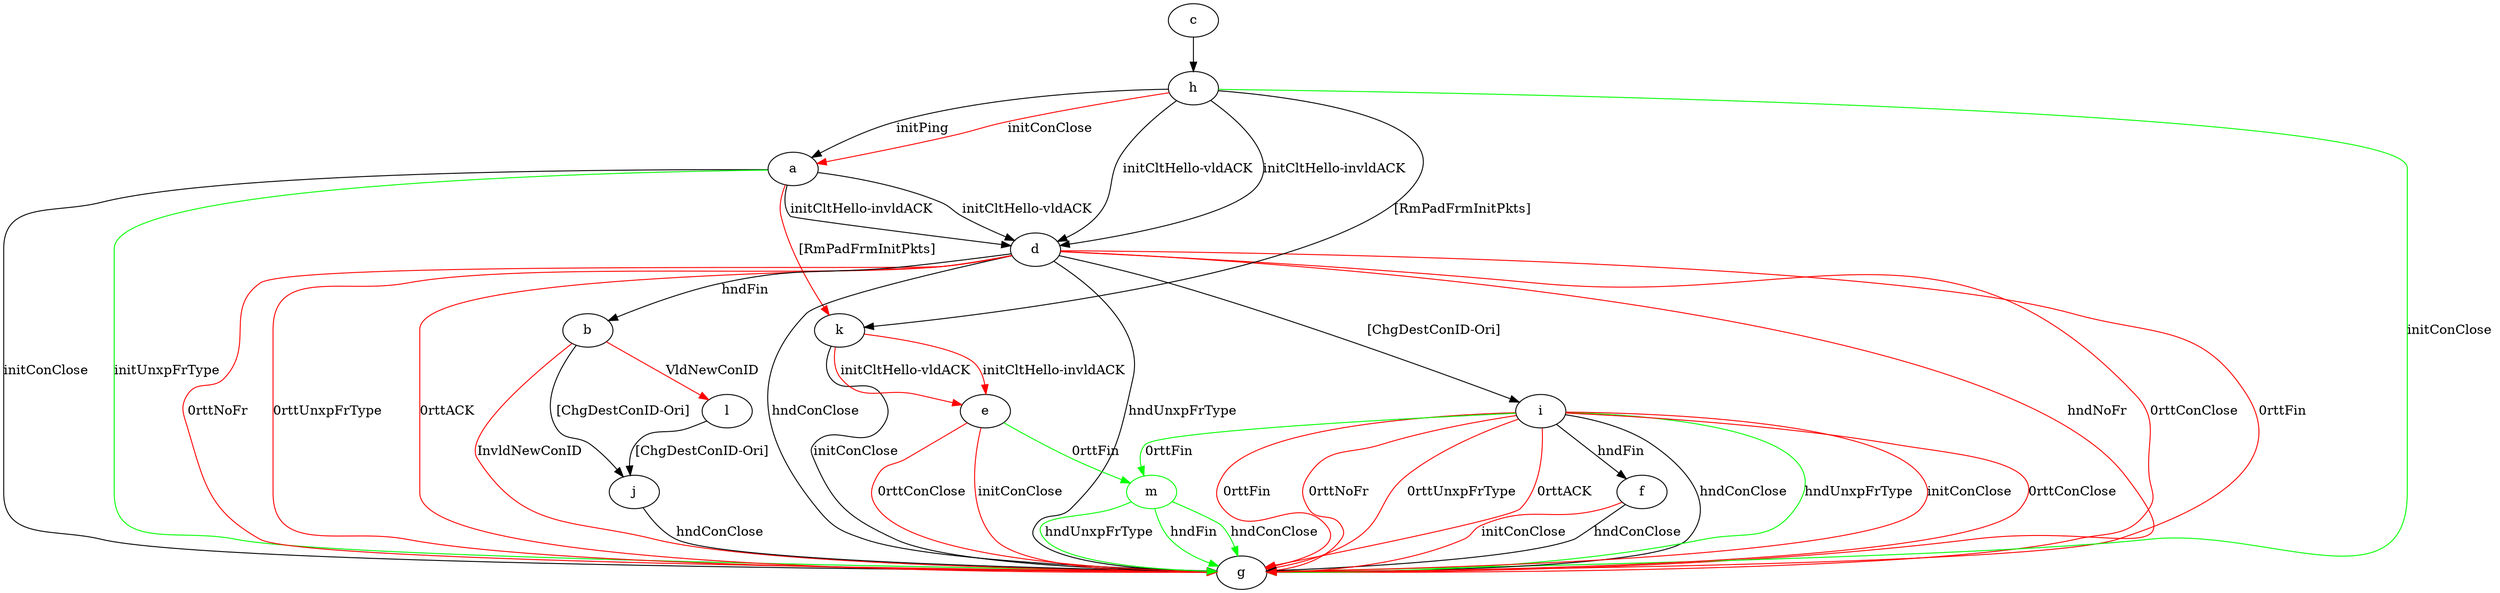 digraph "" {
	a -> d	[key=0,
		label="initCltHello-vldACK "];
	a -> d	[key=1,
		label="initCltHello-invldACK "];
	a -> g	[key=0,
		label="initConClose "];
	a -> g	[key=1,
		color=green,
		label="initUnxpFrType "];
	a -> k	[key=0,
		color=red,
		label="[RmPadFrmInitPkts] "];
	b -> g	[key=0,
		color=red,
		label="InvldNewConID "];
	b -> j	[key=0,
		label="[ChgDestConID-Ori] "];
	b -> l	[key=0,
		color=red,
		label="VldNewConID "];
	c -> h	[key=0];
	d -> b	[key=0,
		label="hndFin "];
	d -> g	[key=0,
		label="hndConClose "];
	d -> g	[key=1,
		label="hndUnxpFrType "];
	d -> g	[key=2,
		color=red,
		label="hndNoFr "];
	d -> g	[key=3,
		color=red,
		label="0rttConClose "];
	d -> g	[key=4,
		color=red,
		label="0rttFin "];
	d -> g	[key=5,
		color=red,
		label="0rttNoFr "];
	d -> g	[key=6,
		color=red,
		label="0rttUnxpFrType "];
	d -> g	[key=7,
		color=red,
		label="0rttACK "];
	d -> i	[key=0,
		label="[ChgDestConID-Ori] "];
	e -> g	[key=0,
		color=red,
		label="initConClose "];
	e -> g	[key=1,
		color=red,
		label="0rttConClose "];
	m	[color=green];
	e -> m	[key=0,
		color=green,
		label="0rttFin "];
	f -> g	[key=0,
		label="hndConClose "];
	f -> g	[key=1,
		color=red,
		label="initConClose "];
	h -> a	[key=0,
		label="initPing "];
	h -> a	[key=1,
		color=red,
		label="initConClose "];
	h -> d	[key=0,
		label="initCltHello-vldACK "];
	h -> d	[key=1,
		label="initCltHello-invldACK "];
	h -> g	[key=0,
		color=green,
		label="initConClose "];
	h -> k	[key=0,
		label="[RmPadFrmInitPkts] "];
	i -> f	[key=0,
		label="hndFin "];
	i -> g	[key=0,
		label="hndConClose "];
	i -> g	[key=1,
		color=green,
		label="hndUnxpFrType "];
	i -> g	[key=2,
		color=red,
		label="initConClose "];
	i -> g	[key=3,
		color=red,
		label="0rttConClose "];
	i -> g	[key=4,
		color=red,
		label="0rttFin "];
	i -> g	[key=5,
		color=red,
		label="0rttNoFr "];
	i -> g	[key=6,
		color=red,
		label="0rttUnxpFrType "];
	i -> g	[key=7,
		color=red,
		label="0rttACK "];
	i -> m	[key=0,
		color=green,
		label="0rttFin "];
	j -> g	[key=0,
		label="hndConClose "];
	k -> e	[key=0,
		color=red,
		label="initCltHello-vldACK "];
	k -> e	[key=1,
		color=red,
		label="initCltHello-invldACK "];
	k -> g	[key=0,
		label="initConClose "];
	l -> j	[key=0,
		label="[ChgDestConID-Ori] "];
	m -> g	[key=0,
		color=green,
		label="hndFin "];
	m -> g	[key=1,
		color=green,
		label="hndConClose "];
	m -> g	[key=2,
		color=green,
		label="hndUnxpFrType "];
}
